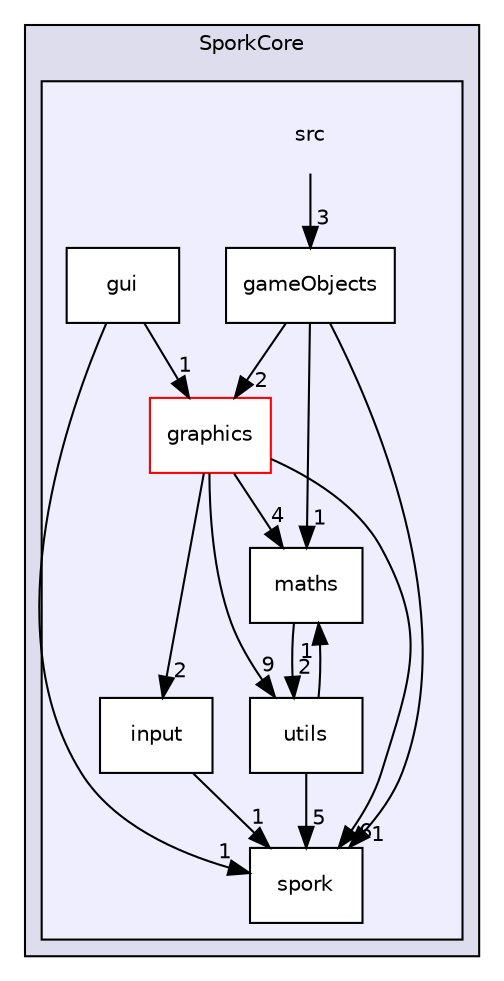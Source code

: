 digraph "W:/Uni/SPORK/WORKING SPORK/Assignment/Spork Engine Submission/SporkEngine/SporkCore/src" {
  compound=true
  node [ fontsize="10", fontname="Helvetica"];
  edge [ labelfontsize="10", labelfontname="Helvetica"];
  subgraph clusterdir_ca2214816ce647ff3bbf19d35c3bdee2 {
    graph [ bgcolor="#ddddee", pencolor="black", label="SporkCore" fontname="Helvetica", fontsize="10", URL="dir_ca2214816ce647ff3bbf19d35c3bdee2.html"]
  subgraph clusterdir_f24a18f2d481361064cf425afe0b6224 {
    graph [ bgcolor="#eeeeff", pencolor="black", label="" URL="dir_f24a18f2d481361064cf425afe0b6224.html"];
    dir_f24a18f2d481361064cf425afe0b6224 [shape=plaintext label="src"];
    dir_9aa12cc50a2066395e7990c089d9aba3 [shape=box label="gameObjects" color="black" fillcolor="white" style="filled" URL="dir_9aa12cc50a2066395e7990c089d9aba3.html"];
    dir_970aca47ba06d285cc7c331eb503c699 [shape=box label="graphics" color="red" fillcolor="white" style="filled" URL="dir_970aca47ba06d285cc7c331eb503c699.html"];
    dir_2881e6a9d64421c888fb8b900ca4fbc2 [shape=box label="gui" color="black" fillcolor="white" style="filled" URL="dir_2881e6a9d64421c888fb8b900ca4fbc2.html"];
    dir_f6fb8579c36a275581e02e2c05d76b98 [shape=box label="input" color="black" fillcolor="white" style="filled" URL="dir_f6fb8579c36a275581e02e2c05d76b98.html"];
    dir_6d3a224d7d1fd814891968da47835acf [shape=box label="maths" color="black" fillcolor="white" style="filled" URL="dir_6d3a224d7d1fd814891968da47835acf.html"];
    dir_e27a936568ff70964ab342b03051fecf [shape=box label="spork" color="black" fillcolor="white" style="filled" URL="dir_e27a936568ff70964ab342b03051fecf.html"];
    dir_b23c82020b9dd33f9b5c31aac9998b97 [shape=box label="utils" color="black" fillcolor="white" style="filled" URL="dir_b23c82020b9dd33f9b5c31aac9998b97.html"];
  }
  }
  dir_6d3a224d7d1fd814891968da47835acf->dir_b23c82020b9dd33f9b5c31aac9998b97 [headlabel="2", labeldistance=1.5 headhref="dir_000011_000013.html"];
  dir_2881e6a9d64421c888fb8b900ca4fbc2->dir_e27a936568ff70964ab342b03051fecf [headlabel="1", labeldistance=1.5 headhref="dir_000009_000012.html"];
  dir_2881e6a9d64421c888fb8b900ca4fbc2->dir_970aca47ba06d285cc7c331eb503c699 [headlabel="1", labeldistance=1.5 headhref="dir_000009_000005.html"];
  dir_f6fb8579c36a275581e02e2c05d76b98->dir_e27a936568ff70964ab342b03051fecf [headlabel="1", labeldistance=1.5 headhref="dir_000010_000012.html"];
  dir_970aca47ba06d285cc7c331eb503c699->dir_e27a936568ff70964ab342b03051fecf [headlabel="6", labeldistance=1.5 headhref="dir_000005_000012.html"];
  dir_970aca47ba06d285cc7c331eb503c699->dir_6d3a224d7d1fd814891968da47835acf [headlabel="4", labeldistance=1.5 headhref="dir_000005_000011.html"];
  dir_970aca47ba06d285cc7c331eb503c699->dir_f6fb8579c36a275581e02e2c05d76b98 [headlabel="2", labeldistance=1.5 headhref="dir_000005_000010.html"];
  dir_970aca47ba06d285cc7c331eb503c699->dir_b23c82020b9dd33f9b5c31aac9998b97 [headlabel="9", labeldistance=1.5 headhref="dir_000005_000013.html"];
  dir_9aa12cc50a2066395e7990c089d9aba3->dir_e27a936568ff70964ab342b03051fecf [headlabel="1", labeldistance=1.5 headhref="dir_000004_000012.html"];
  dir_9aa12cc50a2066395e7990c089d9aba3->dir_6d3a224d7d1fd814891968da47835acf [headlabel="1", labeldistance=1.5 headhref="dir_000004_000011.html"];
  dir_9aa12cc50a2066395e7990c089d9aba3->dir_970aca47ba06d285cc7c331eb503c699 [headlabel="2", labeldistance=1.5 headhref="dir_000004_000005.html"];
  dir_b23c82020b9dd33f9b5c31aac9998b97->dir_e27a936568ff70964ab342b03051fecf [headlabel="5", labeldistance=1.5 headhref="dir_000013_000012.html"];
  dir_b23c82020b9dd33f9b5c31aac9998b97->dir_6d3a224d7d1fd814891968da47835acf [headlabel="1", labeldistance=1.5 headhref="dir_000013_000011.html"];
  dir_f24a18f2d481361064cf425afe0b6224->dir_9aa12cc50a2066395e7990c089d9aba3 [headlabel="3", labeldistance=1.5 headhref="dir_000003_000004.html"];
}

